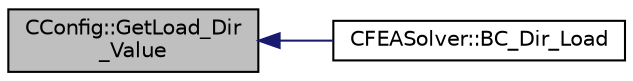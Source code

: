 digraph "CConfig::GetLoad_Dir_Value"
{
  edge [fontname="Helvetica",fontsize="10",labelfontname="Helvetica",labelfontsize="10"];
  node [fontname="Helvetica",fontsize="10",shape=record];
  rankdir="LR";
  Node6191 [label="CConfig::GetLoad_Dir\l_Value",height=0.2,width=0.4,color="black", fillcolor="grey75", style="filled", fontcolor="black"];
  Node6191 -> Node6192 [dir="back",color="midnightblue",fontsize="10",style="solid",fontname="Helvetica"];
  Node6192 [label="CFEASolver::BC_Dir_Load",height=0.2,width=0.4,color="black", fillcolor="white", style="filled",URL="$class_c_f_e_a_solver.html#ad9960f4e57e45967479d50e45c28c44c",tooltip="Impose a load boundary condition in cartesian coordinates. "];
}
